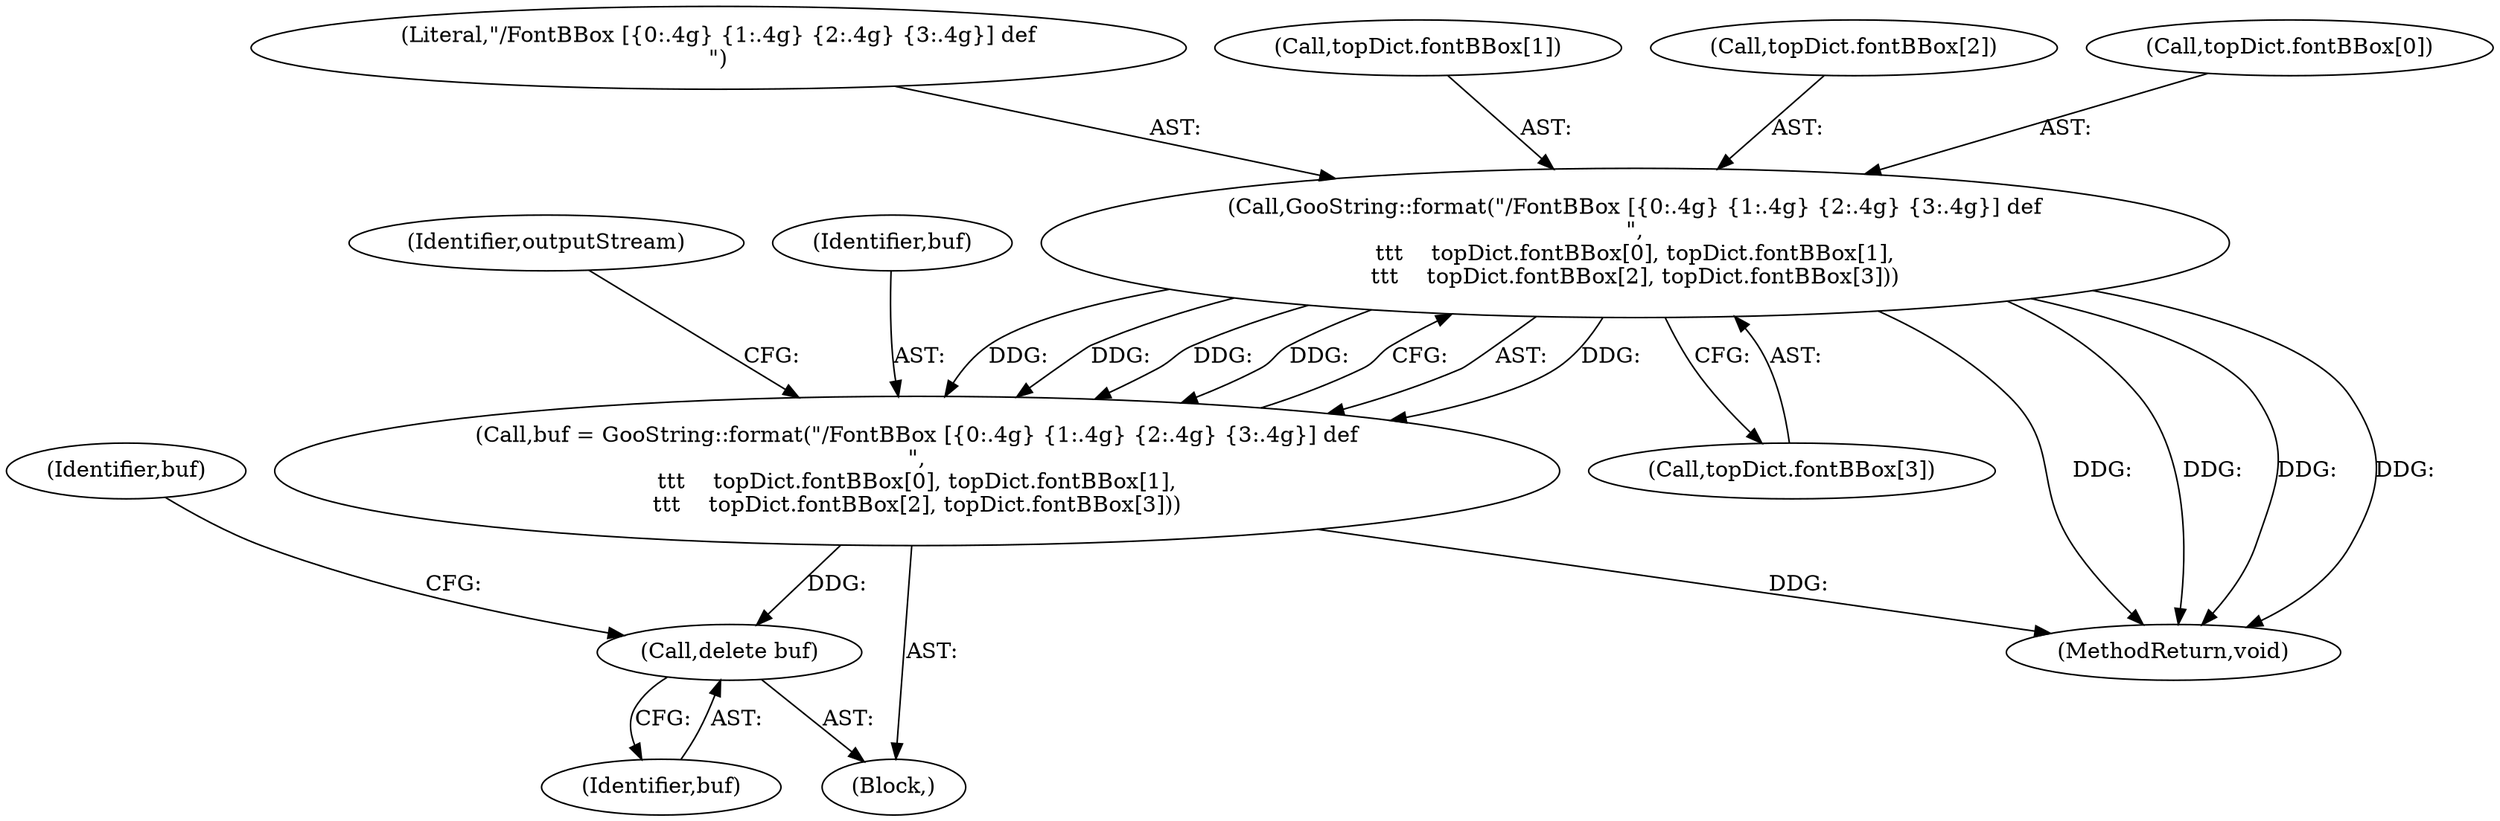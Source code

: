 digraph "0_poppler_da63c35549e8852a410946ab016a3f25ac701bdf@array" {
"1000438" [label="(Call,GooString::format(\"/FontBBox [{0:.4g} {1:.4g} {2:.4g} {3:.4g}] def\n\",\n\t\t\t    topDict.fontBBox[0], topDict.fontBBox[1],\n\t\t\t    topDict.fontBBox[2], topDict.fontBBox[3]))"];
"1000436" [label="(Call,buf = GooString::format(\"/FontBBox [{0:.4g} {1:.4g} {2:.4g} {3:.4g}] def\n\",\n\t\t\t    topDict.fontBBox[0], topDict.fontBBox[1],\n\t\t\t    topDict.fontBBox[2], topDict.fontBBox[3]))"];
"1000464" [label="(Call,delete buf)"];
"1000439" [label="(Literal,\"/FontBBox [{0:.4g} {1:.4g} {2:.4g} {3:.4g}] def\n\")"];
"1000438" [label="(Call,GooString::format(\"/FontBBox [{0:.4g} {1:.4g} {2:.4g} {3:.4g}] def\n\",\n\t\t\t    topDict.fontBBox[0], topDict.fontBBox[1],\n\t\t\t    topDict.fontBBox[2], topDict.fontBBox[3]))"];
"1000464" [label="(Call,delete buf)"];
"1000445" [label="(Call,topDict.fontBBox[1])"];
"1000295" [label="(Block,)"];
"1000461" [label="(Identifier,outputStream)"];
"1000455" [label="(Call,topDict.fontBBox[3])"];
"1000450" [label="(Call,topDict.fontBBox[2])"];
"1000467" [label="(Identifier,buf)"];
"1000465" [label="(Identifier,buf)"];
"1000436" [label="(Call,buf = GooString::format(\"/FontBBox [{0:.4g} {1:.4g} {2:.4g} {3:.4g}] def\n\",\n\t\t\t    topDict.fontBBox[0], topDict.fontBBox[1],\n\t\t\t    topDict.fontBBox[2], topDict.fontBBox[3]))"];
"1001475" [label="(MethodReturn,void)"];
"1000437" [label="(Identifier,buf)"];
"1000440" [label="(Call,topDict.fontBBox[0])"];
"1000438" -> "1000436"  [label="AST: "];
"1000438" -> "1000455"  [label="CFG: "];
"1000439" -> "1000438"  [label="AST: "];
"1000440" -> "1000438"  [label="AST: "];
"1000445" -> "1000438"  [label="AST: "];
"1000450" -> "1000438"  [label="AST: "];
"1000455" -> "1000438"  [label="AST: "];
"1000436" -> "1000438"  [label="CFG: "];
"1000438" -> "1001475"  [label="DDG: "];
"1000438" -> "1001475"  [label="DDG: "];
"1000438" -> "1001475"  [label="DDG: "];
"1000438" -> "1001475"  [label="DDG: "];
"1000438" -> "1000436"  [label="DDG: "];
"1000438" -> "1000436"  [label="DDG: "];
"1000438" -> "1000436"  [label="DDG: "];
"1000438" -> "1000436"  [label="DDG: "];
"1000438" -> "1000436"  [label="DDG: "];
"1000436" -> "1000295"  [label="AST: "];
"1000437" -> "1000436"  [label="AST: "];
"1000461" -> "1000436"  [label="CFG: "];
"1000436" -> "1001475"  [label="DDG: "];
"1000436" -> "1000464"  [label="DDG: "];
"1000464" -> "1000295"  [label="AST: "];
"1000464" -> "1000465"  [label="CFG: "];
"1000465" -> "1000464"  [label="AST: "];
"1000467" -> "1000464"  [label="CFG: "];
}
